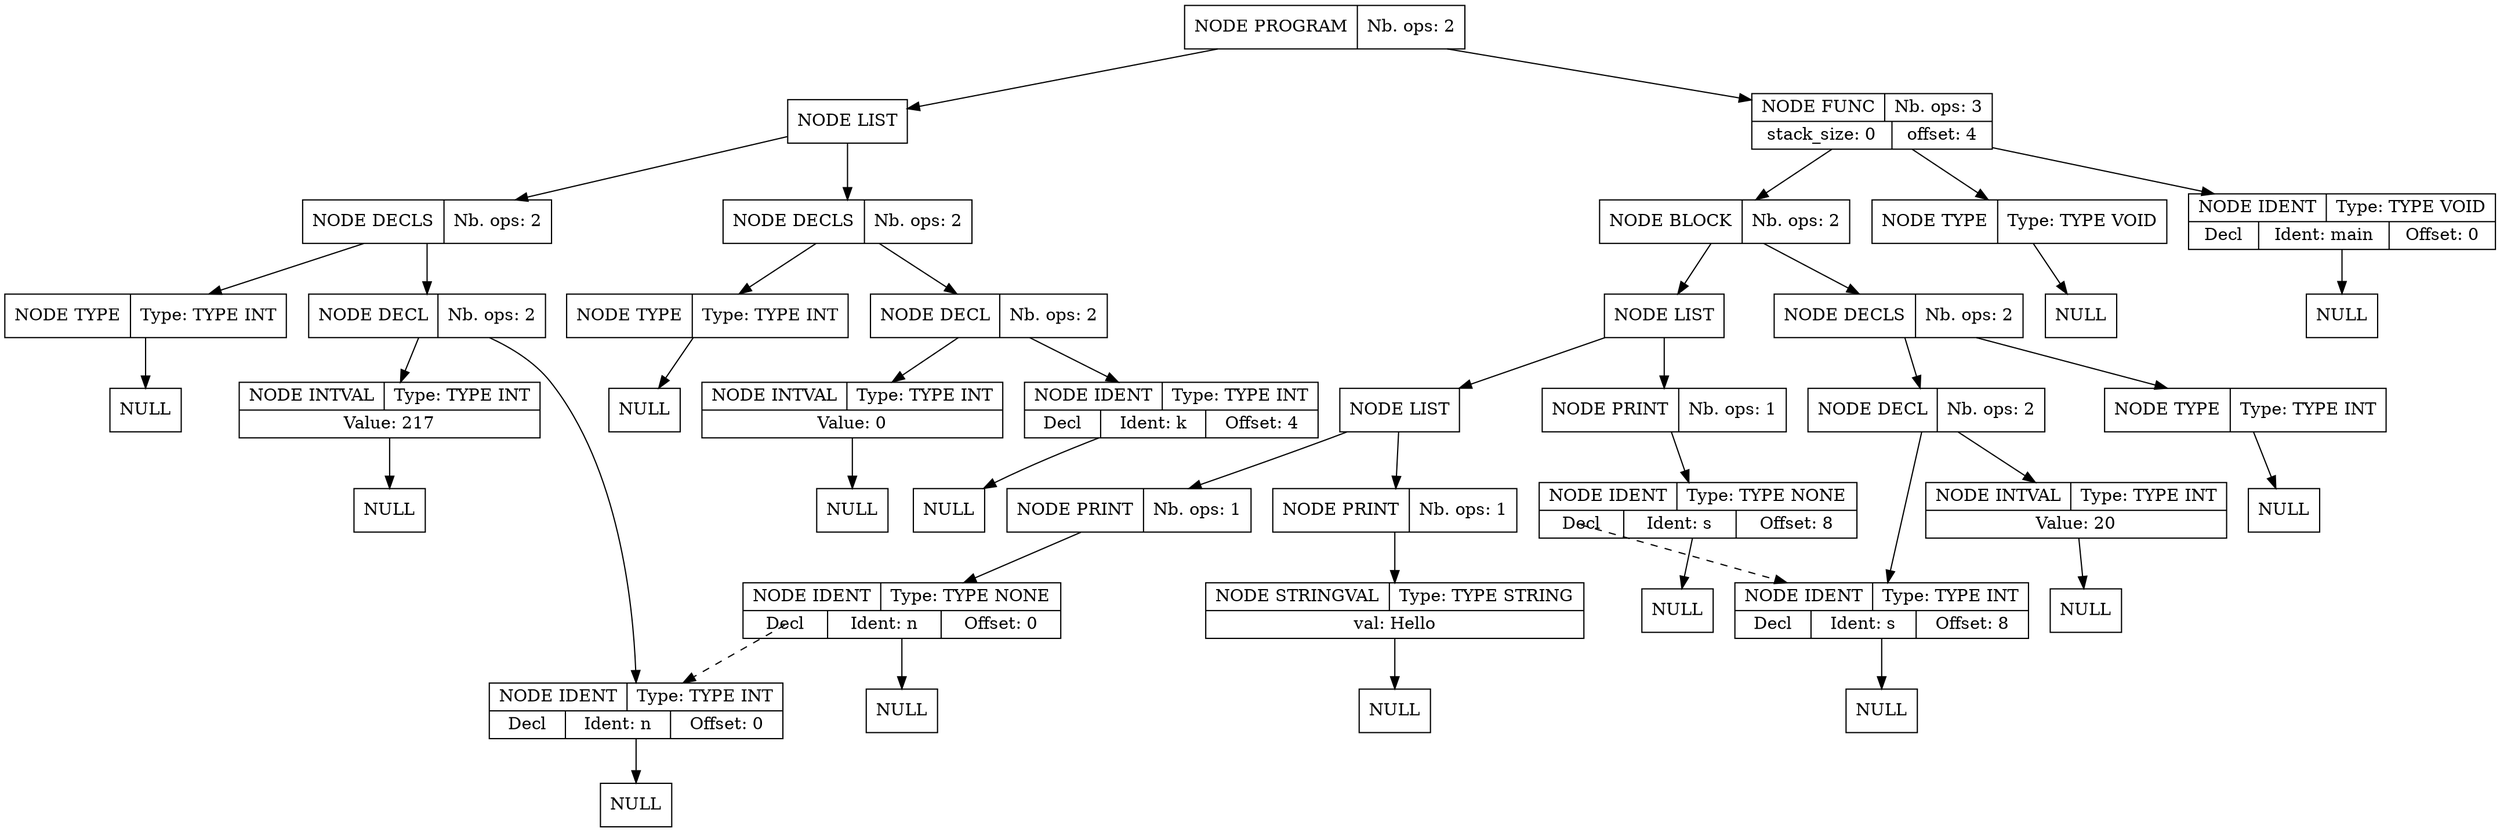 digraph global_vars {
    N1 [shape=record, label="{{NODE PROGRAM|Nb. ops: 2}}"];
    N2 [shape=record, label="{{NODE LIST}}"];
    N3 [shape=record, label="{{NODE DECLS|Nb. ops: 2}}"];
    N4 [shape=record, label="{{NODE TYPE|Type: TYPE INT}}"];
    N5 [shape=record, label="{{NULL}}"];
    edge[tailclip=true];
    N4 -> N5
    edge[tailclip=true];
    N3 -> N4
    N6 [shape=record, label="{{NODE DECL|Nb. ops: 2}}"];
    N7 [shape=record, label="{{NODE IDENT|Type: TYPE INT}|{<decl>Decl      |Ident: n|Offset: 0}}"];
    N8 [shape=record, label="{{NULL}}"];
    edge[tailclip=true];
    N7 -> N8
    edge[tailclip=true];
    N6 -> N7
    N9 [shape=record, label="{{NODE INTVAL|Type: TYPE INT}|{Value: 217}}"];
    N10 [shape=record, label="{{NULL}}"];
    edge[tailclip=true];
    N9 -> N10
    edge[tailclip=true];
    N6 -> N9
    edge[tailclip=true];
    N3 -> N6
    edge[tailclip=true];
    N2 -> N3
    N11 [shape=record, label="{{NODE DECLS|Nb. ops: 2}}"];
    N12 [shape=record, label="{{NODE TYPE|Type: TYPE INT}}"];
    N13 [shape=record, label="{{NULL}}"];
    edge[tailclip=true];
    N12 -> N13
    edge[tailclip=true];
    N11 -> N12
    N14 [shape=record, label="{{NODE DECL|Nb. ops: 2}}"];
    N15 [shape=record, label="{{NODE IDENT|Type: TYPE INT}|{<decl>Decl      |Ident: k|Offset: 4}}"];
    N16 [shape=record, label="{{NULL}}"];
    edge[tailclip=true];
    N15 -> N16
    edge[tailclip=true];
    N14 -> N15
    N17 [shape=record, label="{{NODE INTVAL|Type: TYPE INT}|{Value: 0}}"];
    N18 [shape=record, label="{{NULL}}"];
    edge[tailclip=true];
    N17 -> N18
    edge[tailclip=true];
    N14 -> N17
    edge[tailclip=true];
    N11 -> N14
    edge[tailclip=true];
    N2 -> N11
    edge[tailclip=true];
    N1 -> N2
    N19 [shape=record, label="{{NODE FUNC|Nb. ops: 3}|{stack_size: 0|offset: 4}}"];
    N20 [shape=record, label="{{NODE TYPE|Type: TYPE VOID}}"];
    N21 [shape=record, label="{{NULL}}"];
    edge[tailclip=true];
    N20 -> N21
    edge[tailclip=true];
    N19 -> N20
    N22 [shape=record, label="{{NODE IDENT|Type: TYPE VOID}|{<decl>Decl      |Ident: main|Offset: 0}}"];
    N23 [shape=record, label="{{NULL}}"];
    edge[tailclip=true];
    N22 -> N23
    edge[tailclip=true];
    N19 -> N22
    N24 [shape=record, label="{{NODE BLOCK|Nb. ops: 2}}"];
    N25 [shape=record, label="{{NODE DECLS|Nb. ops: 2}}"];
    N26 [shape=record, label="{{NODE TYPE|Type: TYPE INT}}"];
    N27 [shape=record, label="{{NULL}}"];
    edge[tailclip=true];
    N26 -> N27
    edge[tailclip=true];
    N25 -> N26
    N28 [shape=record, label="{{NODE DECL|Nb. ops: 2}}"];
    N29 [shape=record, label="{{NODE IDENT|Type: TYPE INT}|{<decl>Decl      |Ident: s|Offset: 8}}"];
    N30 [shape=record, label="{{NULL}}"];
    edge[tailclip=true];
    N29 -> N30
    edge[tailclip=true];
    N28 -> N29
    N31 [shape=record, label="{{NODE INTVAL|Type: TYPE INT}|{Value: 20}}"];
    N32 [shape=record, label="{{NULL}}"];
    edge[tailclip=true];
    N31 -> N32
    edge[tailclip=true];
    N28 -> N31
    edge[tailclip=true];
    N25 -> N28
    edge[tailclip=true];
    N24 -> N25
    N33 [shape=record, label="{{NODE LIST}}"];
    N34 [shape=record, label="{{NODE LIST}}"];
    N35 [shape=record, label="{{NODE PRINT|Nb. ops: 1}}"];
    N36 [shape=record, label="{{NODE IDENT|Type: TYPE NONE}|{<decl>Decl      |Ident: n|Offset: 0}}"];
    edge[tailclip=false];
    "N36":decl:c -> "N7" [style=dashed]
    N37 [shape=record, label="{{NULL}}"];
    edge[tailclip=true];
    N36 -> N37
    edge[tailclip=true];
    N35 -> N36
    edge[tailclip=true];
    N34 -> N35
    N38 [shape=record, label="{{NODE PRINT|Nb. ops: 1}}"];
    N39 [shape=record, label="{{NODE STRINGVAL|Type: TYPE STRING}|{val: Hello\n}}"];
    N40 [shape=record, label="{{NULL}}"];
    edge[tailclip=true];
    N39 -> N40
    edge[tailclip=true];
    N38 -> N39
    edge[tailclip=true];
    N34 -> N38
    edge[tailclip=true];
    N33 -> N34
    N41 [shape=record, label="{{NODE PRINT|Nb. ops: 1}}"];
    N42 [shape=record, label="{{NODE IDENT|Type: TYPE NONE}|{<decl>Decl      |Ident: s|Offset: 8}}"];
    edge[tailclip=false];
    "N42":decl:c -> "N29" [style=dashed]
    N43 [shape=record, label="{{NULL}}"];
    edge[tailclip=true];
    N42 -> N43
    edge[tailclip=true];
    N41 -> N42
    edge[tailclip=true];
    N33 -> N41
    edge[tailclip=true];
    N24 -> N33
    edge[tailclip=true];
    N19 -> N24
    edge[tailclip=true];
    N1 -> N19
}